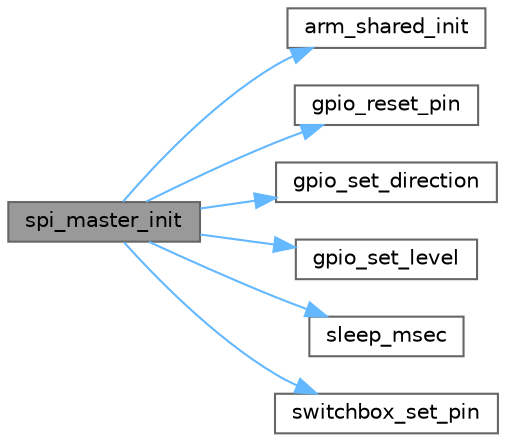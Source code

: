 digraph "spi_master_init"
{
 // LATEX_PDF_SIZE
  bgcolor="transparent";
  edge [fontname=Helvetica,fontsize=10,labelfontname=Helvetica,labelfontsize=10];
  node [fontname=Helvetica,fontsize=10,shape=box,height=0.2,width=0.4];
  rankdir="LR";
  Node1 [id="Node000001",label="spi_master_init",height=0.2,width=0.4,color="gray40", fillcolor="grey60", style="filled", fontcolor="black",tooltip=" "];
  Node1 -> Node2 [id="edge1_Node000001_Node000002",color="steelblue1",style="solid",tooltip=" "];
  Node2 [id="Node000002",label="arm_shared_init",height=0.2,width=0.4,color="grey40", fillcolor="white", style="filled",URL="$group__ARMSHARED.html#gaeb6db0acbe89d1bacc6d83e34d175c26",tooltip=" "];
  Node1 -> Node3 [id="edge2_Node000001_Node000003",color="steelblue1",style="solid",tooltip=" "];
  Node3 [id="Node000003",label="gpio_reset_pin",height=0.2,width=0.4,color="grey40", fillcolor="white", style="filled",URL="$empty-library_2gpio_8c.html#ad790f17473bb5b3c0c23a7f53164db39",tooltip=" "];
  Node1 -> Node4 [id="edge3_Node000001_Node000004",color="steelblue1",style="solid",tooltip=" "];
  Node4 [id="Node000004",label="gpio_set_direction",height=0.2,width=0.4,color="grey40", fillcolor="white", style="filled",URL="$empty-library_2gpio_8c.html#ae61888b4d2e494ef13d5d38def949a07",tooltip=" "];
  Node1 -> Node5 [id="edge4_Node000001_Node000005",color="steelblue1",style="solid",tooltip=" "];
  Node5 [id="Node000005",label="gpio_set_level",height=0.2,width=0.4,color="grey40", fillcolor="white", style="filled",URL="$empty-library_2gpio_8c.html#ad5a42b84617ecc1b6af7d36ac2d0bea4",tooltip=" "];
  Node1 -> Node6 [id="edge5_Node000001_Node000006",color="steelblue1",style="solid",tooltip=" "];
  Node6 [id="Node000006",label="sleep_msec",height=0.2,width=0.4,color="grey40", fillcolor="white", style="filled",URL="$group__UTIL.html#gaa8a2a52c0967dcf48e8ff578ead12813",tooltip="Wait for msec milliseconds."];
  Node1 -> Node7 [id="edge6_Node000001_Node000007",color="steelblue1",style="solid",tooltip=" "];
  Node7 [id="Node000007",label="switchbox_set_pin",height=0.2,width=0.4,color="grey40", fillcolor="white", style="filled",URL="$empty-library_2switchbox_8c.html#a6115df885940054294f0203efd489372",tooltip=" "];
}
